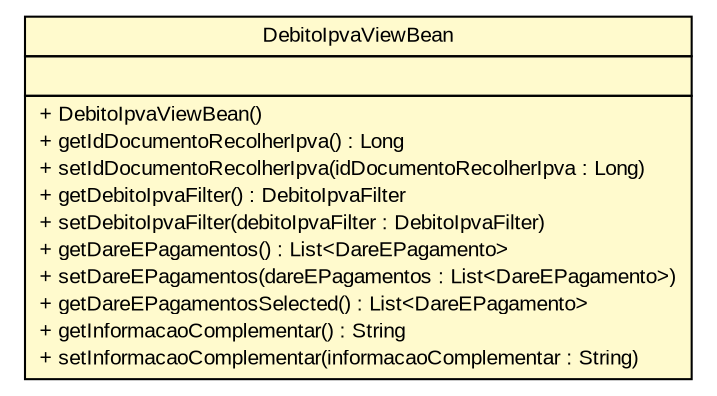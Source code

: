 #!/usr/local/bin/dot
#
# Class diagram 
# Generated by UMLGraph version R5_6 (http://www.umlgraph.org/)
#

digraph G {
	edge [fontname="arial",fontsize=10,labelfontname="arial",labelfontsize=10];
	node [fontname="arial",fontsize=10,shape=plaintext];
	nodesep=0.25;
	ranksep=0.5;
	// br.gov.to.sefaz.arr.parametros.managedbean.viewbean.dare.DebitoIpvaViewBean
	c475357 [label=<<table title="br.gov.to.sefaz.arr.parametros.managedbean.viewbean.dare.DebitoIpvaViewBean" border="0" cellborder="1" cellspacing="0" cellpadding="2" port="p" bgcolor="lemonChiffon" href="./DebitoIpvaViewBean.html">
		<tr><td><table border="0" cellspacing="0" cellpadding="1">
<tr><td align="center" balign="center"> DebitoIpvaViewBean </td></tr>
		</table></td></tr>
		<tr><td><table border="0" cellspacing="0" cellpadding="1">
<tr><td align="left" balign="left">  </td></tr>
		</table></td></tr>
		<tr><td><table border="0" cellspacing="0" cellpadding="1">
<tr><td align="left" balign="left"> + DebitoIpvaViewBean() </td></tr>
<tr><td align="left" balign="left"> + getIdDocumentoRecolherIpva() : Long </td></tr>
<tr><td align="left" balign="left"> + setIdDocumentoRecolherIpva(idDocumentoRecolherIpva : Long) </td></tr>
<tr><td align="left" balign="left"> + getDebitoIpvaFilter() : DebitoIpvaFilter </td></tr>
<tr><td align="left" balign="left"> + setDebitoIpvaFilter(debitoIpvaFilter : DebitoIpvaFilter) </td></tr>
<tr><td align="left" balign="left"> + getDareEPagamentos() : List&lt;DareEPagamento&gt; </td></tr>
<tr><td align="left" balign="left"> + setDareEPagamentos(dareEPagamentos : List&lt;DareEPagamento&gt;) </td></tr>
<tr><td align="left" balign="left"> + getDareEPagamentosSelected() : List&lt;DareEPagamento&gt; </td></tr>
<tr><td align="left" balign="left"> + getInformacaoComplementar() : String </td></tr>
<tr><td align="left" balign="left"> + setInformacaoComplementar(informacaoComplementar : String) </td></tr>
		</table></td></tr>
		</table>>, URL="./DebitoIpvaViewBean.html", fontname="arial", fontcolor="black", fontsize=10.0];
}

